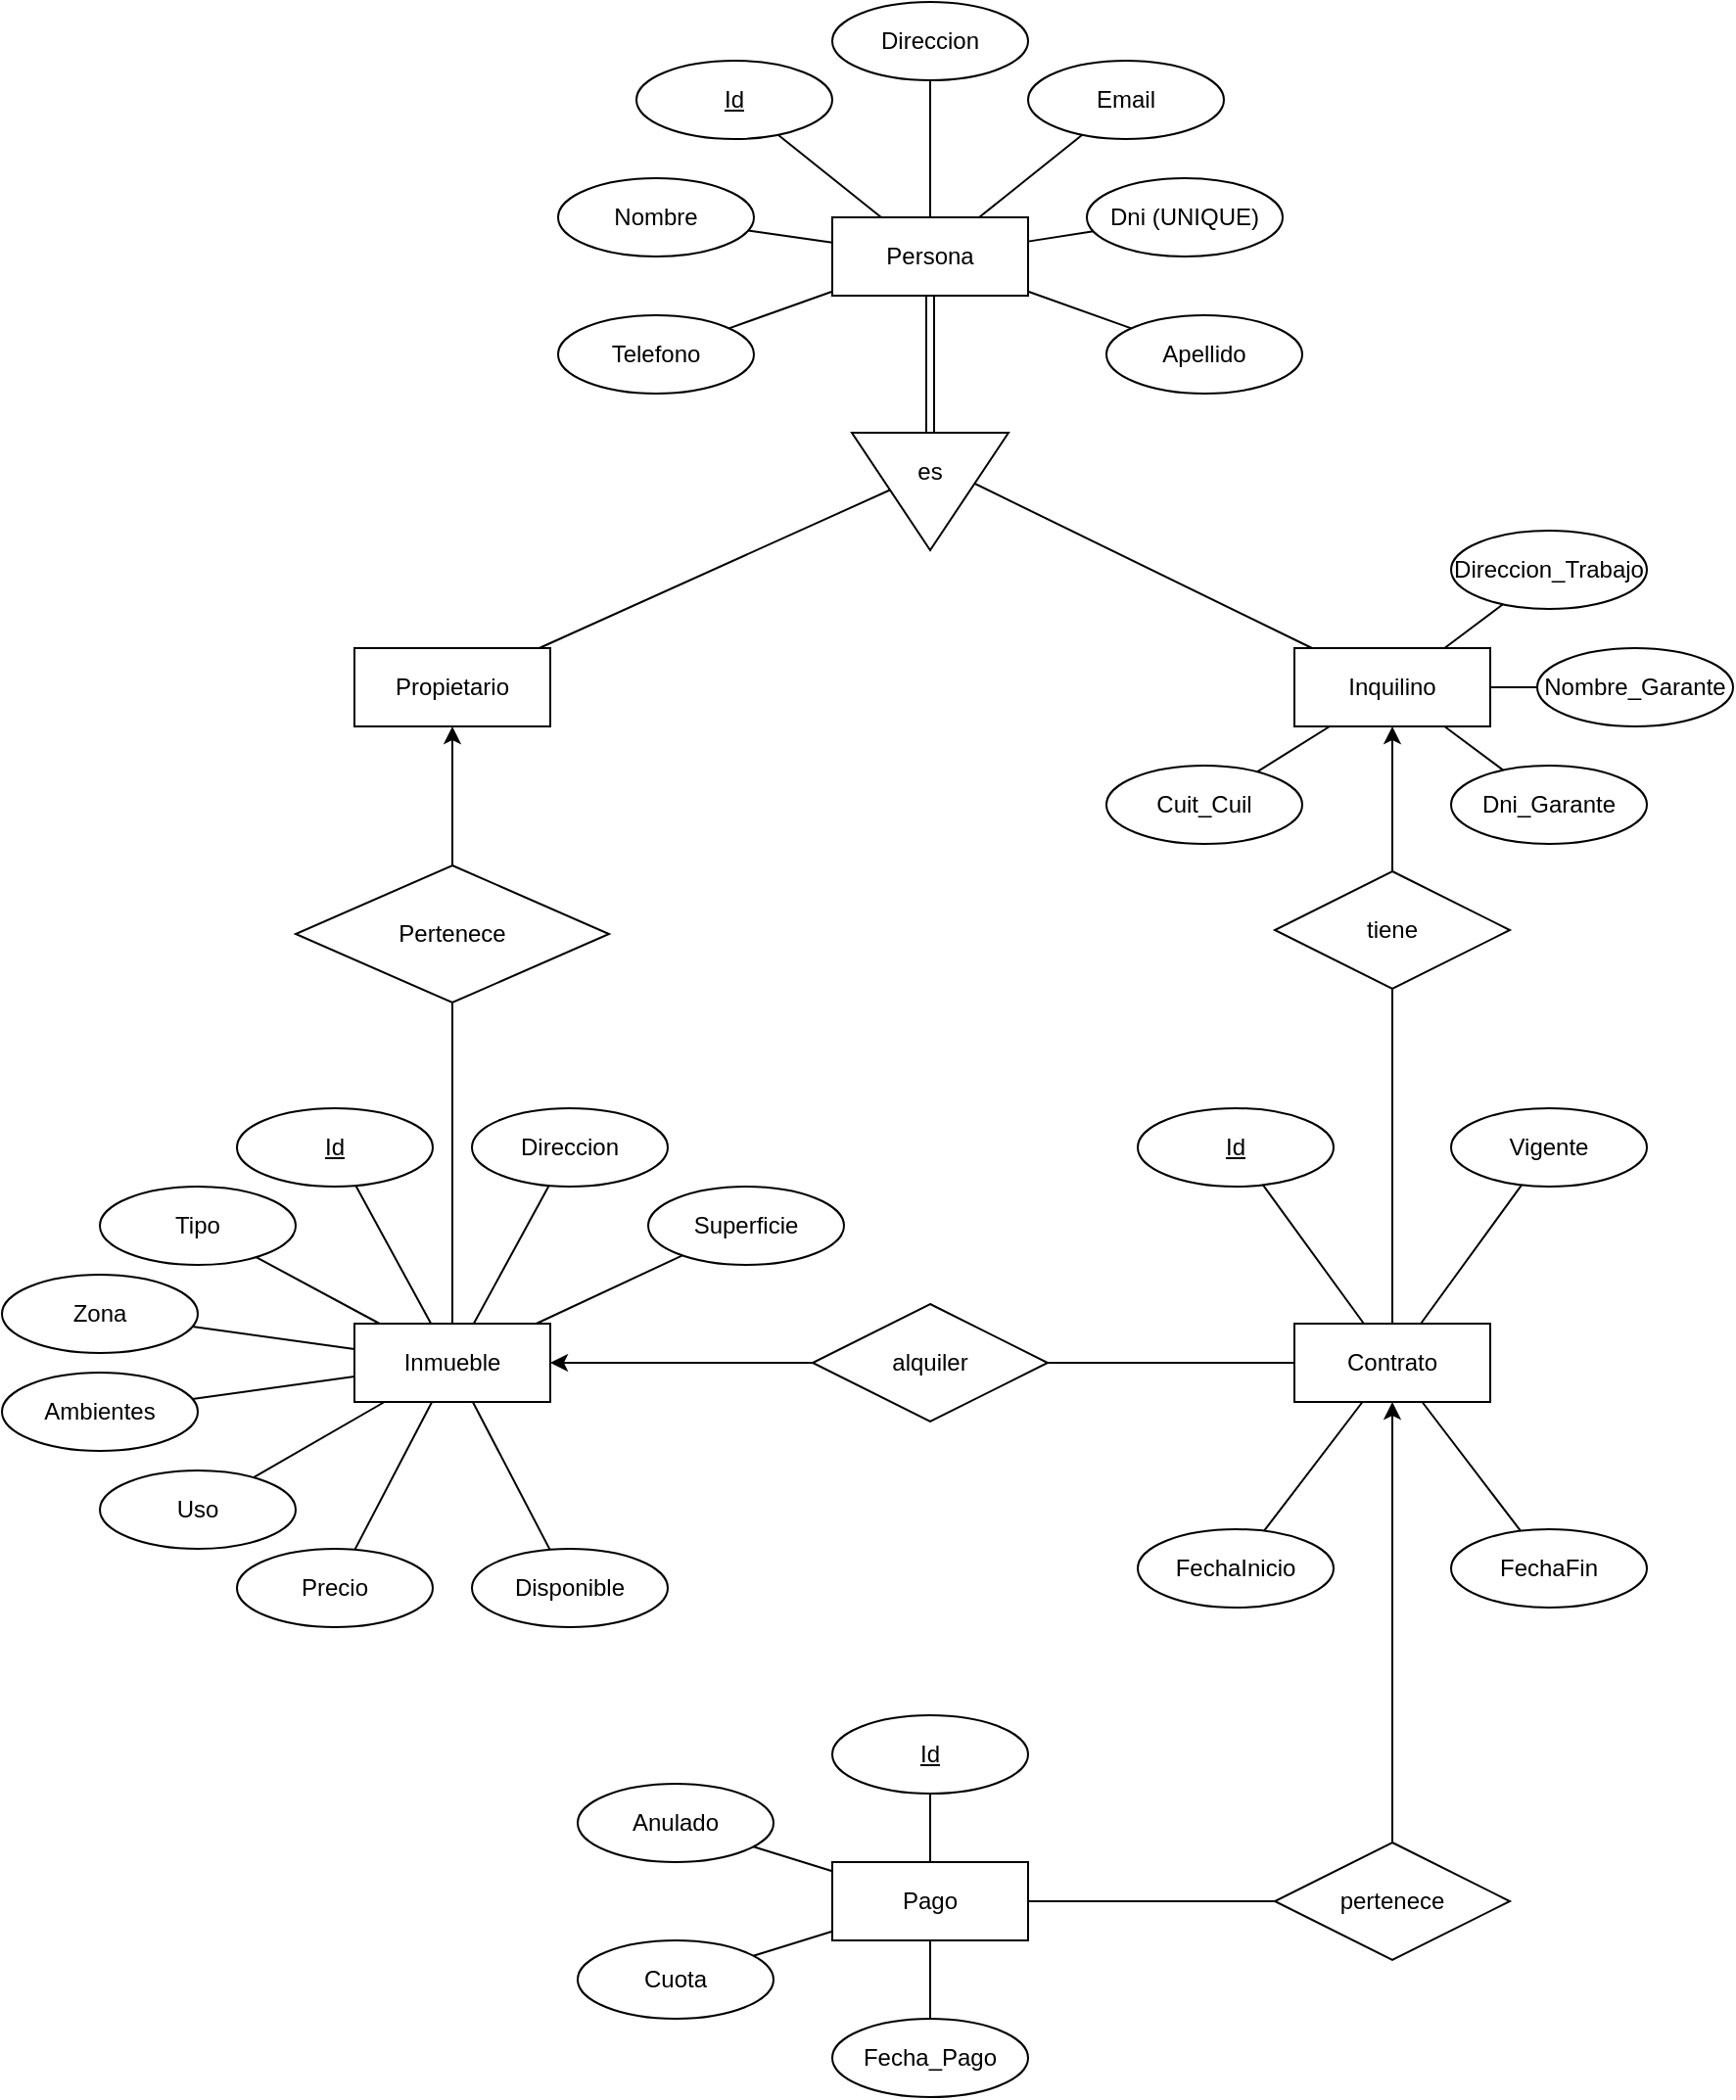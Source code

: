 <mxfile version="15.2.7" type="device"><diagram id="ZbBa26oV3VyvXO1xA8ub" name="Página-1"><mxGraphModel dx="1597" dy="1708" grid="1" gridSize="10" guides="1" tooltips="1" connect="1" arrows="1" fold="1" page="1" pageScale="1" pageWidth="827" pageHeight="1169" math="0" shadow="0"><root><mxCell id="0"/><mxCell id="1" parent="0"/><mxCell id="R2rT2YHd21-_aUqphS5M-40" style="edgeStyle=none;rounded=0;orthogonalLoop=1;jettySize=auto;html=1;endArrow=none;" parent="1" source="R2rT2YHd21-_aUqphS5M-1" target="R2rT2YHd21-_aUqphS5M-39" edge="1"><mxGeometry relative="1" as="geometry"/></mxCell><mxCell id="R2rT2YHd21-_aUqphS5M-42" style="edgeStyle=none;rounded=0;orthogonalLoop=1;jettySize=auto;html=1;endArrow=none;" parent="1" source="R2rT2YHd21-_aUqphS5M-1" target="R2rT2YHd21-_aUqphS5M-41" edge="1"><mxGeometry relative="1" as="geometry"/></mxCell><mxCell id="R2rT2YHd21-_aUqphS5M-46" style="edgeStyle=none;rounded=0;orthogonalLoop=1;jettySize=auto;html=1;endArrow=none;" parent="1" source="R2rT2YHd21-_aUqphS5M-1" target="R2rT2YHd21-_aUqphS5M-45" edge="1"><mxGeometry relative="1" as="geometry"/></mxCell><mxCell id="R2rT2YHd21-_aUqphS5M-1" value="Persona" style="whiteSpace=wrap;html=1;align=center;" parent="1" vertex="1"><mxGeometry x="290" y="-220" width="100" height="40" as="geometry"/></mxCell><mxCell id="R2rT2YHd21-_aUqphS5M-59" style="edgeStyle=none;rounded=0;orthogonalLoop=1;jettySize=auto;html=1;entryX=0.25;entryY=0;entryDx=0;entryDy=0;endArrow=none;" parent="1" source="R2rT2YHd21-_aUqphS5M-2" target="R2rT2YHd21-_aUqphS5M-57" edge="1"><mxGeometry relative="1" as="geometry"/></mxCell><mxCell id="R2rT2YHd21-_aUqphS5M-2" value="Inquilino" style="whiteSpace=wrap;html=1;align=center;" parent="1" vertex="1"><mxGeometry x="526" width="100" height="40" as="geometry"/></mxCell><mxCell id="R2rT2YHd21-_aUqphS5M-3" value="Inmueble" style="whiteSpace=wrap;html=1;align=center;" parent="1" vertex="1"><mxGeometry x="46" y="345" width="100" height="40" as="geometry"/></mxCell><mxCell id="R2rT2YHd21-_aUqphS5M-4" value="Contrato" style="whiteSpace=wrap;html=1;align=center;" parent="1" vertex="1"><mxGeometry x="526" y="345" width="100" height="40" as="geometry"/></mxCell><mxCell id="R2rT2YHd21-_aUqphS5M-32" style="edgeStyle=none;rounded=0;orthogonalLoop=1;jettySize=auto;html=1;endArrow=none;" parent="1" source="R2rT2YHd21-_aUqphS5M-5" target="R2rT2YHd21-_aUqphS5M-31" edge="1"><mxGeometry relative="1" as="geometry"><mxPoint x="410" y="640" as="targetPoint"/></mxGeometry></mxCell><mxCell id="R2rT2YHd21-_aUqphS5M-5" value="Pago" style="whiteSpace=wrap;html=1;align=center;" parent="1" vertex="1"><mxGeometry x="290" y="620" width="100" height="40" as="geometry"/></mxCell><mxCell id="R2rT2YHd21-_aUqphS5M-11" style="edgeStyle=none;rounded=0;orthogonalLoop=1;jettySize=auto;html=1;" parent="1" source="R2rT2YHd21-_aUqphS5M-6" target="R2rT2YHd21-_aUqphS5M-53" edge="1"><mxGeometry relative="1" as="geometry"><mxPoint x="96" y="60" as="sourcePoint"/></mxGeometry></mxCell><mxCell id="R2rT2YHd21-_aUqphS5M-6" value="Pertenece" style="shape=rhombus;perimeter=rhombusPerimeter;whiteSpace=wrap;html=1;align=center;" parent="1" vertex="1"><mxGeometry x="16" y="111" width="160" height="70" as="geometry"/></mxCell><mxCell id="R2rT2YHd21-_aUqphS5M-10" value="" style="endArrow=none;html=1;rounded=0;exitX=0.5;exitY=0;exitDx=0;exitDy=0;" parent="1" source="R2rT2YHd21-_aUqphS5M-3" target="R2rT2YHd21-_aUqphS5M-6" edge="1"><mxGeometry relative="1" as="geometry"><mxPoint x="286" y="365" as="sourcePoint"/><mxPoint x="96" y="255" as="targetPoint"/></mxGeometry></mxCell><mxCell id="R2rT2YHd21-_aUqphS5M-20" style="edgeStyle=none;rounded=0;orthogonalLoop=1;jettySize=auto;html=1;endArrow=none;" parent="1" source="R2rT2YHd21-_aUqphS5M-17" target="R2rT2YHd21-_aUqphS5M-4" edge="1"><mxGeometry relative="1" as="geometry"/></mxCell><mxCell id="R2rT2YHd21-_aUqphS5M-17" value="alquiler" style="shape=rhombus;perimeter=rhombusPerimeter;whiteSpace=wrap;html=1;align=center;" parent="1" vertex="1"><mxGeometry x="280" y="335" width="120" height="60" as="geometry"/></mxCell><mxCell id="R2rT2YHd21-_aUqphS5M-19" style="edgeStyle=none;rounded=0;orthogonalLoop=1;jettySize=auto;html=1;endArrow=none;" parent="1" source="R2rT2YHd21-_aUqphS5M-18" target="R2rT2YHd21-_aUqphS5M-4" edge="1"><mxGeometry relative="1" as="geometry"><mxPoint x="576" y="250" as="sourcePoint"/></mxGeometry></mxCell><mxCell id="R2rT2YHd21-_aUqphS5M-18" value="tiene" style="shape=rhombus;perimeter=rhombusPerimeter;whiteSpace=wrap;html=1;align=center;" parent="1" vertex="1"><mxGeometry x="516" y="114" width="120" height="60" as="geometry"/></mxCell><mxCell id="R2rT2YHd21-_aUqphS5M-22" value="" style="endArrow=classic;html=1;" parent="1" source="R2rT2YHd21-_aUqphS5M-18" target="R2rT2YHd21-_aUqphS5M-2" edge="1"><mxGeometry width="50" height="50" relative="1" as="geometry"><mxPoint x="716" y="250" as="sourcePoint"/><mxPoint x="766" y="200" as="targetPoint"/></mxGeometry></mxCell><mxCell id="R2rT2YHd21-_aUqphS5M-28" value="" style="edgeStyle=none;rounded=0;orthogonalLoop=1;jettySize=auto;html=1;endArrow=none;" parent="1" source="R2rT2YHd21-_aUqphS5M-5" target="R2rT2YHd21-_aUqphS5M-38" edge="1"><mxGeometry relative="1" as="geometry"><mxPoint x="371.248" y="710.309" as="targetPoint"/></mxGeometry></mxCell><mxCell id="R2rT2YHd21-_aUqphS5M-31" value="pertenece" style="shape=rhombus;perimeter=rhombusPerimeter;whiteSpace=wrap;html=1;align=center;" parent="1" vertex="1"><mxGeometry x="516" y="610" width="120" height="60" as="geometry"/></mxCell><mxCell id="R2rT2YHd21-_aUqphS5M-33" value="" style="endArrow=classic;html=1;" parent="1" source="R2rT2YHd21-_aUqphS5M-31" target="R2rT2YHd21-_aUqphS5M-4" edge="1"><mxGeometry width="50" height="50" relative="1" as="geometry"><mxPoint x="586" y="380" as="sourcePoint"/><mxPoint x="636" y="330" as="targetPoint"/></mxGeometry></mxCell><mxCell id="R2rT2YHd21-_aUqphS5M-36" value="Id" style="ellipse;whiteSpace=wrap;html=1;align=center;fontStyle=4;" parent="1" vertex="1"><mxGeometry x="190" y="-300" width="100" height="40" as="geometry"/></mxCell><mxCell id="R2rT2YHd21-_aUqphS5M-37" value="" style="edgeStyle=none;rounded=0;orthogonalLoop=1;jettySize=auto;html=1;endArrow=none;" parent="1" source="R2rT2YHd21-_aUqphS5M-1" target="R2rT2YHd21-_aUqphS5M-36" edge="1"><mxGeometry relative="1" as="geometry"/></mxCell><mxCell id="R2rT2YHd21-_aUqphS5M-38" value="Id" style="ellipse;whiteSpace=wrap;html=1;align=center;fontStyle=4;" parent="1" vertex="1"><mxGeometry x="290" y="545" width="100" height="40" as="geometry"/></mxCell><mxCell id="R2rT2YHd21-_aUqphS5M-39" value="Dni (UNIQUE)" style="ellipse;whiteSpace=wrap;html=1;align=center;" parent="1" vertex="1"><mxGeometry x="420" y="-240" width="100" height="40" as="geometry"/></mxCell><mxCell id="R2rT2YHd21-_aUqphS5M-41" value="Apellido" style="ellipse;whiteSpace=wrap;html=1;align=center;" parent="1" vertex="1"><mxGeometry x="430" y="-170" width="100" height="40" as="geometry"/></mxCell><mxCell id="R2rT2YHd21-_aUqphS5M-43" value="Nombre" style="ellipse;whiteSpace=wrap;html=1;align=center;" parent="1" vertex="1"><mxGeometry x="150" y="-240" width="100" height="40" as="geometry"/></mxCell><mxCell id="R2rT2YHd21-_aUqphS5M-44" value="" style="edgeStyle=none;rounded=0;orthogonalLoop=1;jettySize=auto;html=1;endArrow=none;" parent="1" source="R2rT2YHd21-_aUqphS5M-1" target="R2rT2YHd21-_aUqphS5M-43" edge="1"><mxGeometry relative="1" as="geometry"/></mxCell><mxCell id="R2rT2YHd21-_aUqphS5M-45" value="Telefono" style="ellipse;whiteSpace=wrap;html=1;align=center;" parent="1" vertex="1"><mxGeometry x="150" y="-170" width="100" height="40" as="geometry"/></mxCell><mxCell id="R2rT2YHd21-_aUqphS5M-47" value="Id" style="ellipse;whiteSpace=wrap;html=1;align=center;fontStyle=4;" parent="1" vertex="1"><mxGeometry x="-14" y="235" width="100" height="40" as="geometry"/></mxCell><mxCell id="R2rT2YHd21-_aUqphS5M-48" value="" style="edgeStyle=none;rounded=0;orthogonalLoop=1;jettySize=auto;html=1;endArrow=none;" parent="1" source="R2rT2YHd21-_aUqphS5M-3" target="R2rT2YHd21-_aUqphS5M-47" edge="1"><mxGeometry relative="1" as="geometry"/></mxCell><mxCell id="R2rT2YHd21-_aUqphS5M-49" value="Direccion" style="ellipse;whiteSpace=wrap;html=1;align=center;" parent="1" vertex="1"><mxGeometry x="106" y="235" width="100" height="40" as="geometry"/></mxCell><mxCell id="R2rT2YHd21-_aUqphS5M-50" value="" style="edgeStyle=none;rounded=0;orthogonalLoop=1;jettySize=auto;html=1;endArrow=none;" parent="1" source="R2rT2YHd21-_aUqphS5M-3" target="R2rT2YHd21-_aUqphS5M-49" edge="1"><mxGeometry relative="1" as="geometry"/></mxCell><mxCell id="R2rT2YHd21-_aUqphS5M-51" value="Tipo" style="ellipse;whiteSpace=wrap;html=1;align=center;" parent="1" vertex="1"><mxGeometry x="-84" y="275" width="100" height="40" as="geometry"/></mxCell><mxCell id="R2rT2YHd21-_aUqphS5M-52" value="" style="edgeStyle=none;rounded=0;orthogonalLoop=1;jettySize=auto;html=1;endArrow=none;" parent="1" source="R2rT2YHd21-_aUqphS5M-3" target="R2rT2YHd21-_aUqphS5M-51" edge="1"><mxGeometry relative="1" as="geometry"/></mxCell><mxCell id="R2rT2YHd21-_aUqphS5M-58" style="edgeStyle=none;rounded=0;orthogonalLoop=1;jettySize=auto;html=1;endArrow=none;" parent="1" source="R2rT2YHd21-_aUqphS5M-53" target="R2rT2YHd21-_aUqphS5M-57" edge="1"><mxGeometry relative="1" as="geometry"/></mxCell><mxCell id="R2rT2YHd21-_aUqphS5M-53" value="Propietario" style="whiteSpace=wrap;html=1;align=center;" parent="1" vertex="1"><mxGeometry x="46" width="100" height="40" as="geometry"/></mxCell><mxCell id="R2rT2YHd21-_aUqphS5M-60" style="edgeStyle=none;rounded=0;orthogonalLoop=1;jettySize=auto;html=1;endArrow=none;shape=link;" parent="1" source="R2rT2YHd21-_aUqphS5M-56" target="R2rT2YHd21-_aUqphS5M-1" edge="1"><mxGeometry relative="1" as="geometry"/></mxCell><mxCell id="R2rT2YHd21-_aUqphS5M-56" value="" style="triangle;whiteSpace=wrap;html=1;rotation=90;" parent="1" vertex="1"><mxGeometry x="310" y="-120" width="60" height="80" as="geometry"/></mxCell><mxCell id="R2rT2YHd21-_aUqphS5M-57" value="es" style="text;html=1;strokeColor=none;fillColor=none;align=center;verticalAlign=middle;whiteSpace=wrap;rounded=0;" parent="1" vertex="1"><mxGeometry x="320" y="-100" width="40" height="20" as="geometry"/></mxCell><mxCell id="R2rT2YHd21-_aUqphS5M-65" style="edgeStyle=none;rounded=0;orthogonalLoop=1;jettySize=auto;html=1;endArrow=none;" parent="1" source="R2rT2YHd21-_aUqphS5M-64" target="R2rT2YHd21-_aUqphS5M-4" edge="1"><mxGeometry relative="1" as="geometry"/></mxCell><mxCell id="R2rT2YHd21-_aUqphS5M-64" value="FechaFin" style="ellipse;whiteSpace=wrap;html=1;align=center;" parent="1" vertex="1"><mxGeometry x="606" y="450" width="100" height="40" as="geometry"/></mxCell><mxCell id="R2rT2YHd21-_aUqphS5M-67" style="edgeStyle=none;rounded=0;orthogonalLoop=1;jettySize=auto;html=1;endArrow=none;" parent="1" source="R2rT2YHd21-_aUqphS5M-66" target="R2rT2YHd21-_aUqphS5M-4" edge="1"><mxGeometry relative="1" as="geometry"/></mxCell><mxCell id="R2rT2YHd21-_aUqphS5M-66" value="FechaInicio" style="ellipse;whiteSpace=wrap;html=1;align=center;" parent="1" vertex="1"><mxGeometry x="446" y="450" width="100" height="40" as="geometry"/></mxCell><mxCell id="R2rT2YHd21-_aUqphS5M-68" value="" style="endArrow=classic;html=1;" parent="1" source="R2rT2YHd21-_aUqphS5M-17" target="R2rT2YHd21-_aUqphS5M-3" edge="1"><mxGeometry width="50" height="50" relative="1" as="geometry"><mxPoint x="200" y="325" as="sourcePoint"/><mxPoint x="250" y="275" as="targetPoint"/></mxGeometry></mxCell><mxCell id="R2rT2YHd21-_aUqphS5M-71" style="edgeStyle=none;rounded=0;orthogonalLoop=1;jettySize=auto;html=1;endArrow=none;" parent="1" source="VBMD2BmmqYjO-EfG0h_J-25" target="R2rT2YHd21-_aUqphS5M-5" edge="1"><mxGeometry relative="1" as="geometry"><mxPoint x="259.465" y="683.842" as="sourcePoint"/></mxGeometry></mxCell><mxCell id="R2rT2YHd21-_aUqphS5M-73" style="edgeStyle=none;rounded=0;orthogonalLoop=1;jettySize=auto;html=1;endArrow=none;" parent="1" source="R2rT2YHd21-_aUqphS5M-72" target="R2rT2YHd21-_aUqphS5M-5" edge="1"><mxGeometry relative="1" as="geometry"/></mxCell><mxCell id="R2rT2YHd21-_aUqphS5M-72" value="Fecha_Pago" style="ellipse;whiteSpace=wrap;html=1;align=center;" parent="1" vertex="1"><mxGeometry x="290" y="700" width="100" height="40" as="geometry"/></mxCell><mxCell id="R2rT2YHd21-_aUqphS5M-76" value="Uso" style="ellipse;whiteSpace=wrap;html=1;align=center;" parent="1" vertex="1"><mxGeometry x="-84" y="420" width="100" height="40" as="geometry"/></mxCell><mxCell id="R2rT2YHd21-_aUqphS5M-77" value="" style="edgeStyle=none;rounded=0;orthogonalLoop=1;jettySize=auto;html=1;endArrow=none;" parent="1" source="R2rT2YHd21-_aUqphS5M-3" target="R2rT2YHd21-_aUqphS5M-76" edge="1"><mxGeometry relative="1" as="geometry"/></mxCell><mxCell id="R2rT2YHd21-_aUqphS5M-79" style="edgeStyle=none;rounded=0;orthogonalLoop=1;jettySize=auto;html=1;endArrow=none;" parent="1" source="R2rT2YHd21-_aUqphS5M-78" target="R2rT2YHd21-_aUqphS5M-3" edge="1"><mxGeometry relative="1" as="geometry"/></mxCell><mxCell id="R2rT2YHd21-_aUqphS5M-78" value="Precio" style="ellipse;whiteSpace=wrap;html=1;align=center;" parent="1" vertex="1"><mxGeometry x="-14" y="460" width="100" height="40" as="geometry"/></mxCell><mxCell id="VBMD2BmmqYjO-EfG0h_J-2" value="Email" style="ellipse;whiteSpace=wrap;html=1;align=center;" parent="1" vertex="1"><mxGeometry x="390" y="-300" width="100" height="40" as="geometry"/></mxCell><mxCell id="VBMD2BmmqYjO-EfG0h_J-3" value="" style="endArrow=none;html=1;" parent="1" source="R2rT2YHd21-_aUqphS5M-1" target="VBMD2BmmqYjO-EfG0h_J-2" edge="1"><mxGeometry width="50" height="50" relative="1" as="geometry"><mxPoint x="220" y="-20" as="sourcePoint"/><mxPoint x="270" y="-70" as="targetPoint"/></mxGeometry></mxCell><mxCell id="VBMD2BmmqYjO-EfG0h_J-4" value="Direccion" style="ellipse;whiteSpace=wrap;html=1;align=center;" parent="1" vertex="1"><mxGeometry x="290" y="-330" width="100" height="40" as="geometry"/></mxCell><mxCell id="VBMD2BmmqYjO-EfG0h_J-5" value="" style="endArrow=none;html=1;" parent="1" source="R2rT2YHd21-_aUqphS5M-1" target="VBMD2BmmqYjO-EfG0h_J-4" edge="1"><mxGeometry width="50" height="50" relative="1" as="geometry"><mxPoint x="176" y="-20" as="sourcePoint"/><mxPoint x="226" y="-70" as="targetPoint"/></mxGeometry></mxCell><mxCell id="VBMD2BmmqYjO-EfG0h_J-6" value="Nombre_Garante" style="ellipse;whiteSpace=wrap;html=1;align=center;" parent="1" vertex="1"><mxGeometry x="650" width="100" height="40" as="geometry"/></mxCell><mxCell id="VBMD2BmmqYjO-EfG0h_J-7" value="" style="endArrow=none;html=1;" parent="1" source="R2rT2YHd21-_aUqphS5M-2" target="VBMD2BmmqYjO-EfG0h_J-6" edge="1"><mxGeometry width="50" height="50" relative="1" as="geometry"><mxPoint x="266" y="-20" as="sourcePoint"/><mxPoint x="316" y="-70" as="targetPoint"/></mxGeometry></mxCell><mxCell id="VBMD2BmmqYjO-EfG0h_J-9" value="Cuit_Cuil" style="ellipse;whiteSpace=wrap;html=1;align=center;" parent="1" vertex="1"><mxGeometry x="430" y="60" width="100" height="40" as="geometry"/></mxCell><mxCell id="VBMD2BmmqYjO-EfG0h_J-11" value="" style="endArrow=none;html=1;" parent="1" source="R2rT2YHd21-_aUqphS5M-2" target="VBMD2BmmqYjO-EfG0h_J-9" edge="1"><mxGeometry width="50" height="50" relative="1" as="geometry"><mxPoint x="266" y="220" as="sourcePoint"/><mxPoint x="316" y="170" as="targetPoint"/></mxGeometry></mxCell><mxCell id="VBMD2BmmqYjO-EfG0h_J-12" value="Id" style="ellipse;whiteSpace=wrap;html=1;align=center;fontStyle=4;" parent="1" vertex="1"><mxGeometry x="446" y="235" width="100" height="40" as="geometry"/></mxCell><mxCell id="VBMD2BmmqYjO-EfG0h_J-13" value="" style="endArrow=none;html=1;" parent="1" source="R2rT2YHd21-_aUqphS5M-4" target="VBMD2BmmqYjO-EfG0h_J-12" edge="1"><mxGeometry width="50" height="50" relative="1" as="geometry"><mxPoint x="266" y="340" as="sourcePoint"/><mxPoint x="316" y="290" as="targetPoint"/></mxGeometry></mxCell><mxCell id="VBMD2BmmqYjO-EfG0h_J-14" value="Vigente" style="ellipse;whiteSpace=wrap;html=1;align=center;" parent="1" vertex="1"><mxGeometry x="606" y="235" width="100" height="40" as="geometry"/></mxCell><mxCell id="VBMD2BmmqYjO-EfG0h_J-15" value="" style="endArrow=none;html=1;" parent="1" source="R2rT2YHd21-_aUqphS5M-4" target="VBMD2BmmqYjO-EfG0h_J-14" edge="1"><mxGeometry width="50" height="50" relative="1" as="geometry"><mxPoint x="266" y="340" as="sourcePoint"/><mxPoint x="316" y="290" as="targetPoint"/></mxGeometry></mxCell><mxCell id="VBMD2BmmqYjO-EfG0h_J-16" value="Ambientes" style="ellipse;whiteSpace=wrap;html=1;align=center;" parent="1" vertex="1"><mxGeometry x="-134" y="370" width="100" height="40" as="geometry"/></mxCell><mxCell id="VBMD2BmmqYjO-EfG0h_J-17" value="Zona" style="ellipse;whiteSpace=wrap;html=1;align=center;" parent="1" vertex="1"><mxGeometry x="-134" y="320" width="100" height="40" as="geometry"/></mxCell><mxCell id="VBMD2BmmqYjO-EfG0h_J-18" value="" style="endArrow=none;html=1;" parent="1" source="VBMD2BmmqYjO-EfG0h_J-17" target="R2rT2YHd21-_aUqphS5M-3" edge="1"><mxGeometry width="50" height="50" relative="1" as="geometry"><mxPoint x="176" y="460" as="sourcePoint"/><mxPoint x="226" y="410" as="targetPoint"/></mxGeometry></mxCell><mxCell id="VBMD2BmmqYjO-EfG0h_J-19" value="" style="endArrow=none;html=1;" parent="1" source="VBMD2BmmqYjO-EfG0h_J-16" target="R2rT2YHd21-_aUqphS5M-3" edge="1"><mxGeometry width="50" height="50" relative="1" as="geometry"><mxPoint x="176" y="460" as="sourcePoint"/><mxPoint x="226" y="410" as="targetPoint"/></mxGeometry></mxCell><mxCell id="VBMD2BmmqYjO-EfG0h_J-21" value="Disponible" style="ellipse;whiteSpace=wrap;html=1;align=center;" parent="1" vertex="1"><mxGeometry x="106" y="460" width="100" height="40" as="geometry"/></mxCell><mxCell id="VBMD2BmmqYjO-EfG0h_J-22" value="" style="endArrow=none;html=1;" parent="1" source="VBMD2BmmqYjO-EfG0h_J-21" target="R2rT2YHd21-_aUqphS5M-3" edge="1"><mxGeometry width="50" height="50" relative="1" as="geometry"><mxPoint x="176" y="470" as="sourcePoint"/><mxPoint x="226" y="420" as="targetPoint"/></mxGeometry></mxCell><mxCell id="VBMD2BmmqYjO-EfG0h_J-23" value="Superficie" style="ellipse;whiteSpace=wrap;html=1;align=center;" parent="1" vertex="1"><mxGeometry x="196" y="275" width="100" height="40" as="geometry"/></mxCell><mxCell id="VBMD2BmmqYjO-EfG0h_J-24" value="" style="endArrow=none;html=1;" parent="1" source="R2rT2YHd21-_aUqphS5M-3" target="VBMD2BmmqYjO-EfG0h_J-23" edge="1"><mxGeometry width="50" height="50" relative="1" as="geometry"><mxPoint x="256" y="470" as="sourcePoint"/><mxPoint x="306" y="420" as="targetPoint"/></mxGeometry></mxCell><mxCell id="VBMD2BmmqYjO-EfG0h_J-25" value="Cuota" style="ellipse;whiteSpace=wrap;html=1;align=center;" parent="1" vertex="1"><mxGeometry x="160" y="660" width="100" height="40" as="geometry"/></mxCell><mxCell id="VBMD2BmmqYjO-EfG0h_J-26" value="Anulado" style="ellipse;whiteSpace=wrap;html=1;align=center;" parent="1" vertex="1"><mxGeometry x="160" y="580" width="100" height="40" as="geometry"/></mxCell><mxCell id="VBMD2BmmqYjO-EfG0h_J-27" value="" style="endArrow=none;html=1;" parent="1" source="VBMD2BmmqYjO-EfG0h_J-26" target="R2rT2YHd21-_aUqphS5M-5" edge="1"><mxGeometry width="50" height="50" relative="1" as="geometry"><mxPoint x="280" y="610" as="sourcePoint"/><mxPoint x="330" y="560" as="targetPoint"/></mxGeometry></mxCell><mxCell id="qPIBamM5vCUKEcrrSwGq-1" value="Direccion_Trabajo" style="ellipse;whiteSpace=wrap;html=1;align=center;" vertex="1" parent="1"><mxGeometry x="606" y="-60" width="100" height="40" as="geometry"/></mxCell><mxCell id="qPIBamM5vCUKEcrrSwGq-2" value="Dni_Garante" style="ellipse;whiteSpace=wrap;html=1;align=center;" vertex="1" parent="1"><mxGeometry x="606" y="60" width="100" height="40" as="geometry"/></mxCell><mxCell id="qPIBamM5vCUKEcrrSwGq-3" value="" style="endArrow=none;html=1;" edge="1" parent="1" source="R2rT2YHd21-_aUqphS5M-2" target="qPIBamM5vCUKEcrrSwGq-1"><mxGeometry width="50" height="50" relative="1" as="geometry"><mxPoint x="500" y="110" as="sourcePoint"/><mxPoint x="550" y="60" as="targetPoint"/></mxGeometry></mxCell><mxCell id="qPIBamM5vCUKEcrrSwGq-4" value="" style="endArrow=none;html=1;" edge="1" parent="1" source="qPIBamM5vCUKEcrrSwGq-2" target="R2rT2YHd21-_aUqphS5M-2"><mxGeometry width="50" height="50" relative="1" as="geometry"><mxPoint x="500" y="110" as="sourcePoint"/><mxPoint x="550" y="60" as="targetPoint"/></mxGeometry></mxCell></root></mxGraphModel></diagram></mxfile>